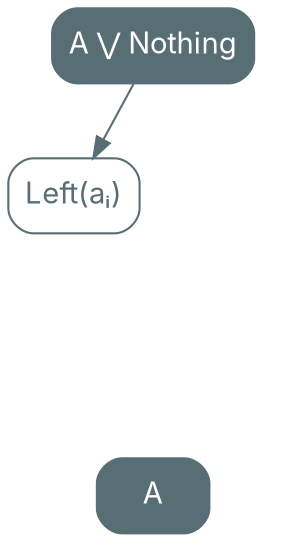 digraph {
    bgcolor=transparent

    // Default theme: enabled
    node[shape="rectangle" style="rounded,filled" color="#586E75" fillcolor="#586E75" fontcolor="#ffffff" fontname="Inter,Arial"]
    edge [color="#586E75" fontcolor="#000000" fontname="Inter,Arial" fontsize=11]

    AorNothing[label="A ⋁ Nothing"]
    LeftA[label="Left(aᵢ)" fillcolor="#ffffff" fontcolor="#586E75"]
    na[label="∅" style="" fillcolor="transparent" color="transparent" fontcolor="#586E75" style=invis]

    AorNothing -> LeftA
    AorNothing -> na[style=invis]

    na2[label="" style="" fillcolor="transparent" color="transparent" fontcolor="transparent" style=invis]
    a[label="aᵢ" fillcolor="#ffffff" fontcolor="#586E75" style=invis]

    na2 -> A[style=invis]
    a -> A[dir=back style=invis]

    a -> LeftA[style=invis]
    LeftA -> a[style=invis]
    na2 -> na[style=invis]
    na -> na2[style=invis]
}

